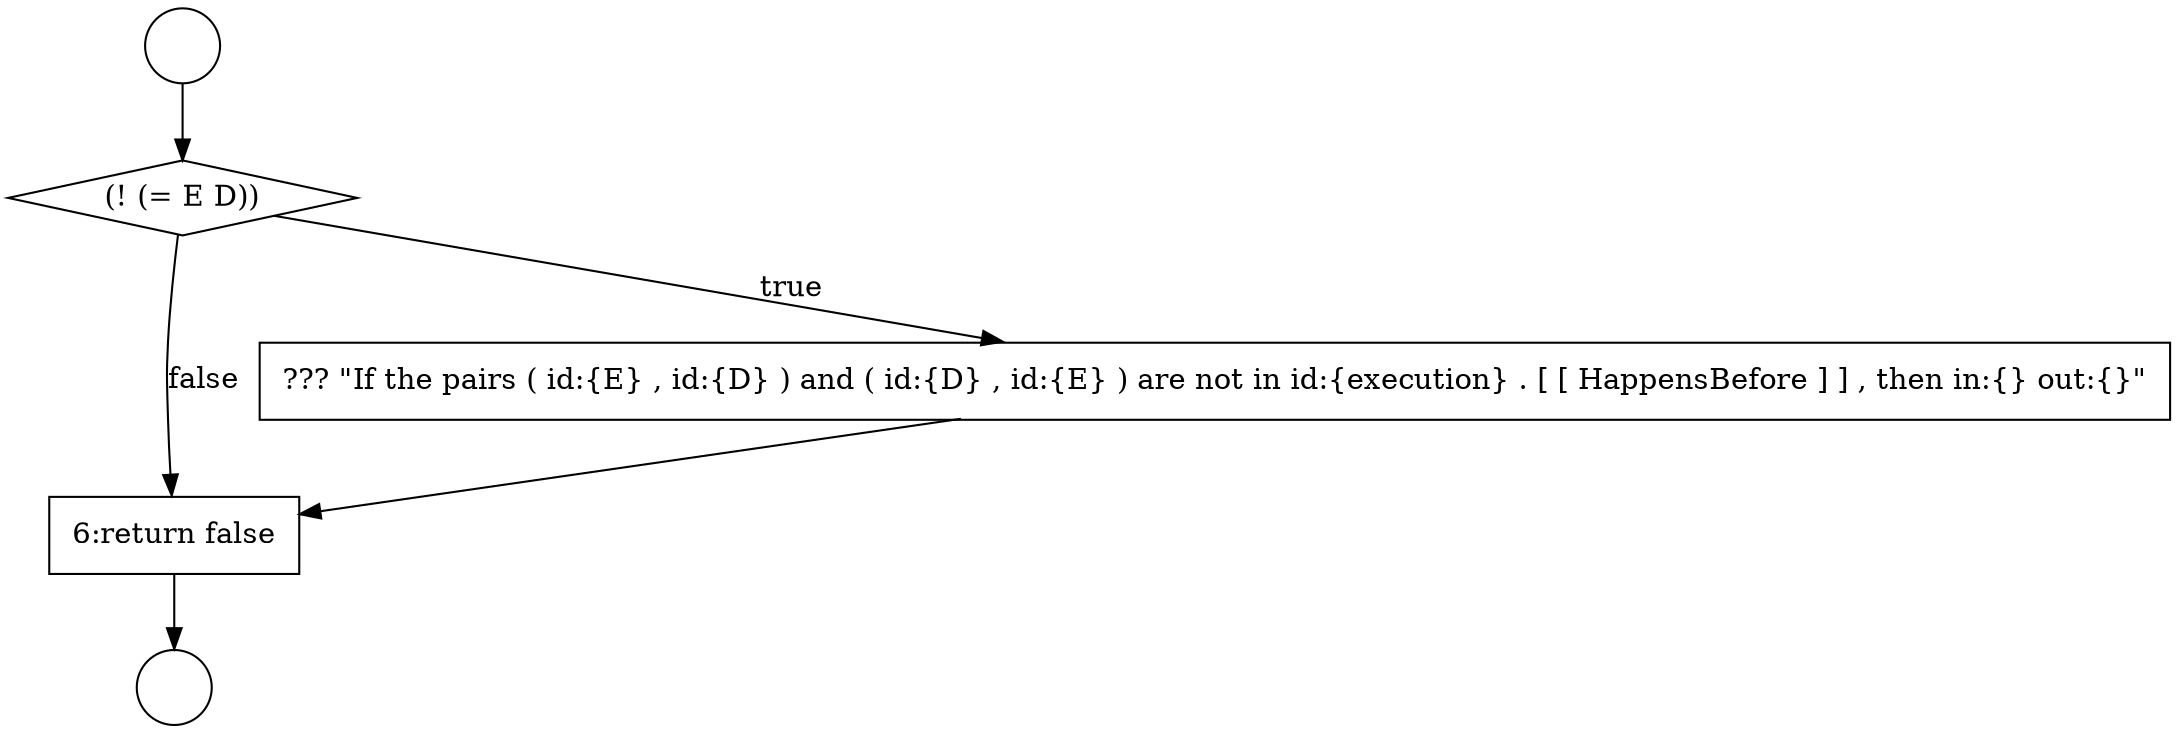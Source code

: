 digraph {
  node18842 [shape=diamond, label=<<font color="black">(! (= E D))</font>> color="black" fillcolor="white" style=filled]
  node18841 [shape=circle label=" " color="black" fillcolor="white" style=filled]
  node18844 [shape=none, margin=0, label=<<font color="black">
    <table border="0" cellborder="1" cellspacing="0" cellpadding="10">
      <tr><td align="left">6:return false</td></tr>
    </table>
  </font>> color="black" fillcolor="white" style=filled]
  node18840 [shape=circle label=" " color="black" fillcolor="white" style=filled]
  node18843 [shape=none, margin=0, label=<<font color="black">
    <table border="0" cellborder="1" cellspacing="0" cellpadding="10">
      <tr><td align="left">??? &quot;If the pairs ( id:{E} , id:{D} ) and ( id:{D} , id:{E} ) are not in id:{execution} . [ [ HappensBefore ] ] , then in:{} out:{}&quot;</td></tr>
    </table>
  </font>> color="black" fillcolor="white" style=filled]
  node18840 -> node18842 [ color="black"]
  node18842 -> node18843 [label=<<font color="black">true</font>> color="black"]
  node18842 -> node18844 [label=<<font color="black">false</font>> color="black"]
  node18843 -> node18844 [ color="black"]
  node18844 -> node18841 [ color="black"]
}
